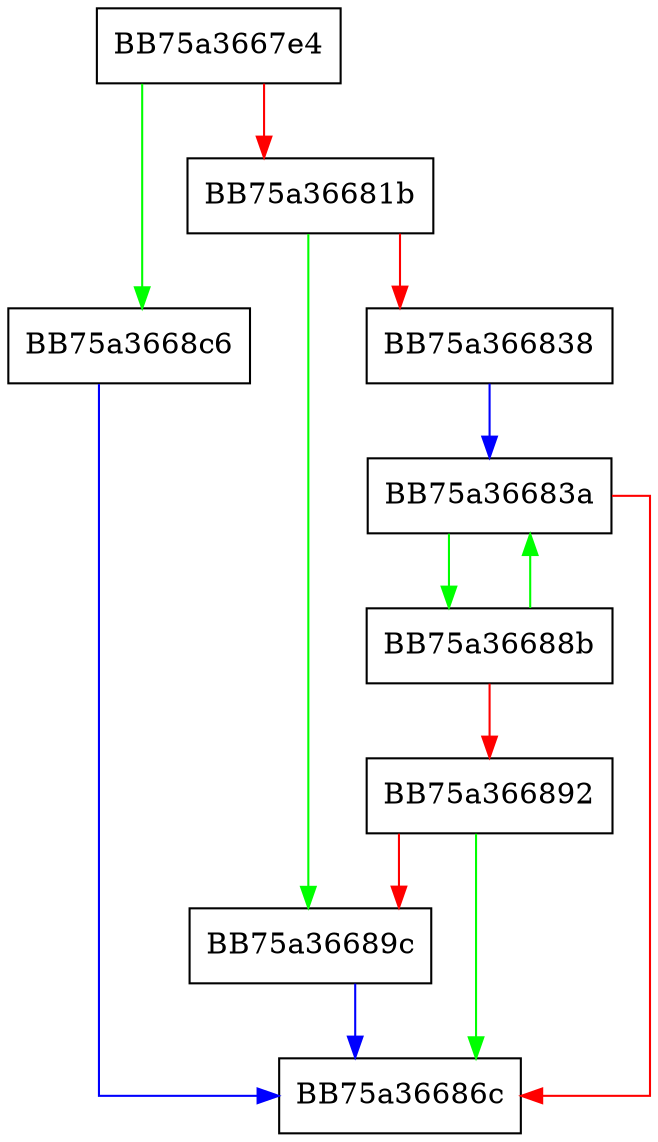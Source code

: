 digraph SymCryptRsaPkcs1VerifySignaturePadding {
  node [shape="box"];
  graph [splines=ortho];
  BB75a3667e4 -> BB75a3668c6 [color="green"];
  BB75a3667e4 -> BB75a36681b [color="red"];
  BB75a36681b -> BB75a36689c [color="green"];
  BB75a36681b -> BB75a366838 [color="red"];
  BB75a366838 -> BB75a36683a [color="blue"];
  BB75a36683a -> BB75a36688b [color="green"];
  BB75a36683a -> BB75a36686c [color="red"];
  BB75a36688b -> BB75a36683a [color="green"];
  BB75a36688b -> BB75a366892 [color="red"];
  BB75a366892 -> BB75a36686c [color="green"];
  BB75a366892 -> BB75a36689c [color="red"];
  BB75a36689c -> BB75a36686c [color="blue"];
  BB75a3668c6 -> BB75a36686c [color="blue"];
}